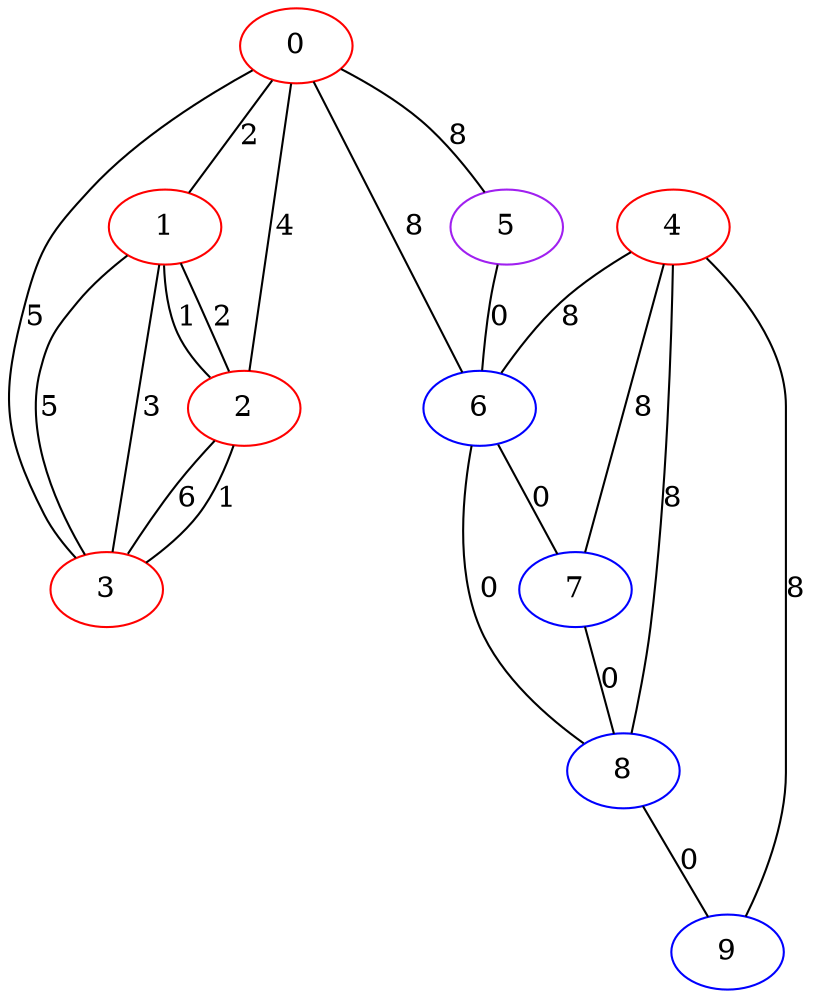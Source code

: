 graph "" {
0 [color=red, weight=1];
1 [color=red, weight=1];
2 [color=red, weight=1];
3 [color=red, weight=1];
4 [color=red, weight=1];
5 [color=purple, weight=4];
6 [color=blue, weight=3];
7 [color=blue, weight=3];
8 [color=blue, weight=3];
9 [color=blue, weight=3];
0 -- 1  [key=0, label=2];
0 -- 2  [key=0, label=4];
0 -- 3  [key=0, label=5];
0 -- 5  [key=0, label=8];
0 -- 6  [key=0, label=8];
1 -- 2  [key=0, label=1];
1 -- 2  [key=1, label=2];
1 -- 3  [key=0, label=5];
1 -- 3  [key=1, label=3];
2 -- 3  [key=0, label=6];
2 -- 3  [key=1, label=1];
4 -- 8  [key=0, label=8];
4 -- 9  [key=0, label=8];
4 -- 6  [key=0, label=8];
4 -- 7  [key=0, label=8];
5 -- 6  [key=0, label=0];
6 -- 8  [key=0, label=0];
6 -- 7  [key=0, label=0];
7 -- 8  [key=0, label=0];
8 -- 9  [key=0, label=0];
}
